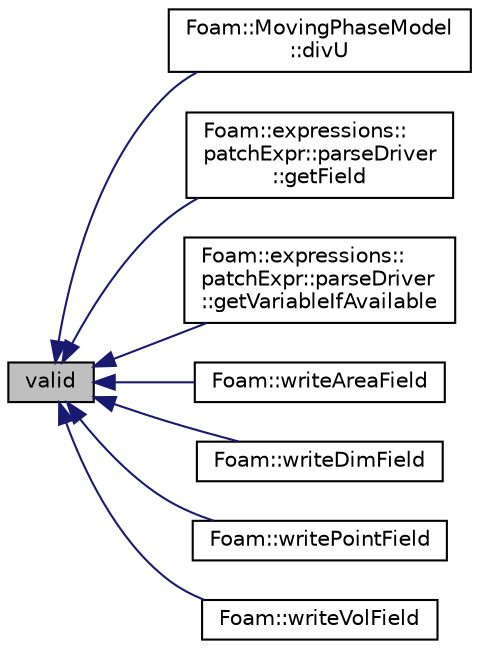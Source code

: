 digraph "valid"
{
  bgcolor="transparent";
  edge [fontname="Helvetica",fontsize="10",labelfontname="Helvetica",labelfontsize="10"];
  node [fontname="Helvetica",fontsize="10",shape=record];
  rankdir="LR";
  Node1 [label="valid",height=0.2,width=0.4,color="black", fillcolor="grey75", style="filled" fontcolor="black"];
  Node1 -> Node2 [dir="back",color="midnightblue",fontsize="10",style="solid",fontname="Helvetica"];
  Node2 [label="Foam::MovingPhaseModel\l::divU",height=0.2,width=0.4,color="black",URL="$classFoam_1_1MovingPhaseModel.html#a3d4139e946b85f8b2fbe5890c6d8f793",tooltip="Set the phase dilatation rate (d(alpha)/dt + div(alpha*phi)) "];
  Node1 -> Node3 [dir="back",color="midnightblue",fontsize="10",style="solid",fontname="Helvetica"];
  Node3 [label="Foam::expressions::\lpatchExpr::parseDriver\l::getField",height=0.2,width=0.4,color="black",URL="$classFoam_1_1expressions_1_1patchExpr_1_1parseDriver.html#af992c9c29fdcc8068f4f01f2cf099684"];
  Node1 -> Node4 [dir="back",color="midnightblue",fontsize="10",style="solid",fontname="Helvetica"];
  Node4 [label="Foam::expressions::\lpatchExpr::parseDriver\l::getVariableIfAvailable",height=0.2,width=0.4,color="black",URL="$classFoam_1_1expressions_1_1patchExpr_1_1parseDriver.html#afa814529e487090198314f2020665425"];
  Node1 -> Node5 [dir="back",color="midnightblue",fontsize="10",style="solid",fontname="Helvetica"];
  Node5 [label="Foam::writeAreaField",height=0.2,width=0.4,color="black",URL="$namespaceFoam.html#a13efe4641184b008656b22eb1563f236"];
  Node1 -> Node6 [dir="back",color="midnightblue",fontsize="10",style="solid",fontname="Helvetica"];
  Node6 [label="Foam::writeDimField",height=0.2,width=0.4,color="black",URL="$namespaceFoam.html#a3f24a752ad43a2bd64b58b86d90bcbac"];
  Node1 -> Node7 [dir="back",color="midnightblue",fontsize="10",style="solid",fontname="Helvetica"];
  Node7 [label="Foam::writePointField",height=0.2,width=0.4,color="black",URL="$namespaceFoam.html#af11955c089da9e52e9286da7479e9285"];
  Node1 -> Node8 [dir="back",color="midnightblue",fontsize="10",style="solid",fontname="Helvetica"];
  Node8 [label="Foam::writeVolField",height=0.2,width=0.4,color="black",URL="$namespaceFoam.html#a0a66d87efea163fa1f9abc3d2d0eba85"];
}
